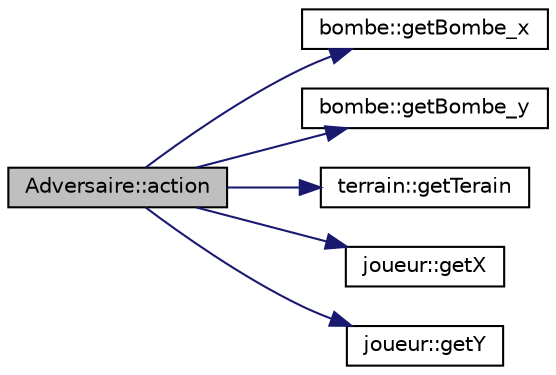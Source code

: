digraph "Adversaire::action"
{
 // LATEX_PDF_SIZE
  edge [fontname="Helvetica",fontsize="10",labelfontname="Helvetica",labelfontsize="10"];
  node [fontname="Helvetica",fontsize="10",shape=record];
  rankdir="LR";
  Node1 [label="Adversaire::action",height=0.2,width=0.4,color="black", fillcolor="grey75", style="filled", fontcolor="black",tooltip="récupère la priorité actuel en fonction des évenements"];
  Node1 -> Node2 [color="midnightblue",fontsize="10",style="solid",fontname="Helvetica"];
  Node2 [label="bombe::getBombe_x",height=0.2,width=0.4,color="black", fillcolor="white", style="filled",URL="$classbombe.html#ad073269da4c1f12fb8509c71fefef956",tooltip="récupère la position de la bombe en x"];
  Node1 -> Node3 [color="midnightblue",fontsize="10",style="solid",fontname="Helvetica"];
  Node3 [label="bombe::getBombe_y",height=0.2,width=0.4,color="black", fillcolor="white", style="filled",URL="$classbombe.html#a9aa3c213fa42cf5290a7efecdc0bc85c",tooltip="récupère la position de la bombe en y"];
  Node1 -> Node4 [color="midnightblue",fontsize="10",style="solid",fontname="Helvetica"];
  Node4 [label="terrain::getTerain",height=0.2,width=0.4,color="black", fillcolor="white", style="filled",URL="$classterrain.html#a2094b312c238ba64064a9039f8e83235",tooltip="récupère la caractère en x et y"];
  Node1 -> Node5 [color="midnightblue",fontsize="10",style="solid",fontname="Helvetica"];
  Node5 [label="joueur::getX",height=0.2,width=0.4,color="black", fillcolor="white", style="filled",URL="$classjoueur.html#ac2092f62ef1098554a9c1f8d8c17652e",tooltip="réupère x"];
  Node1 -> Node6 [color="midnightblue",fontsize="10",style="solid",fontname="Helvetica"];
  Node6 [label="joueur::getY",height=0.2,width=0.4,color="black", fillcolor="white", style="filled",URL="$classjoueur.html#a970f12e6816e71032a91611ee8a51a96",tooltip="récupère y"];
}
